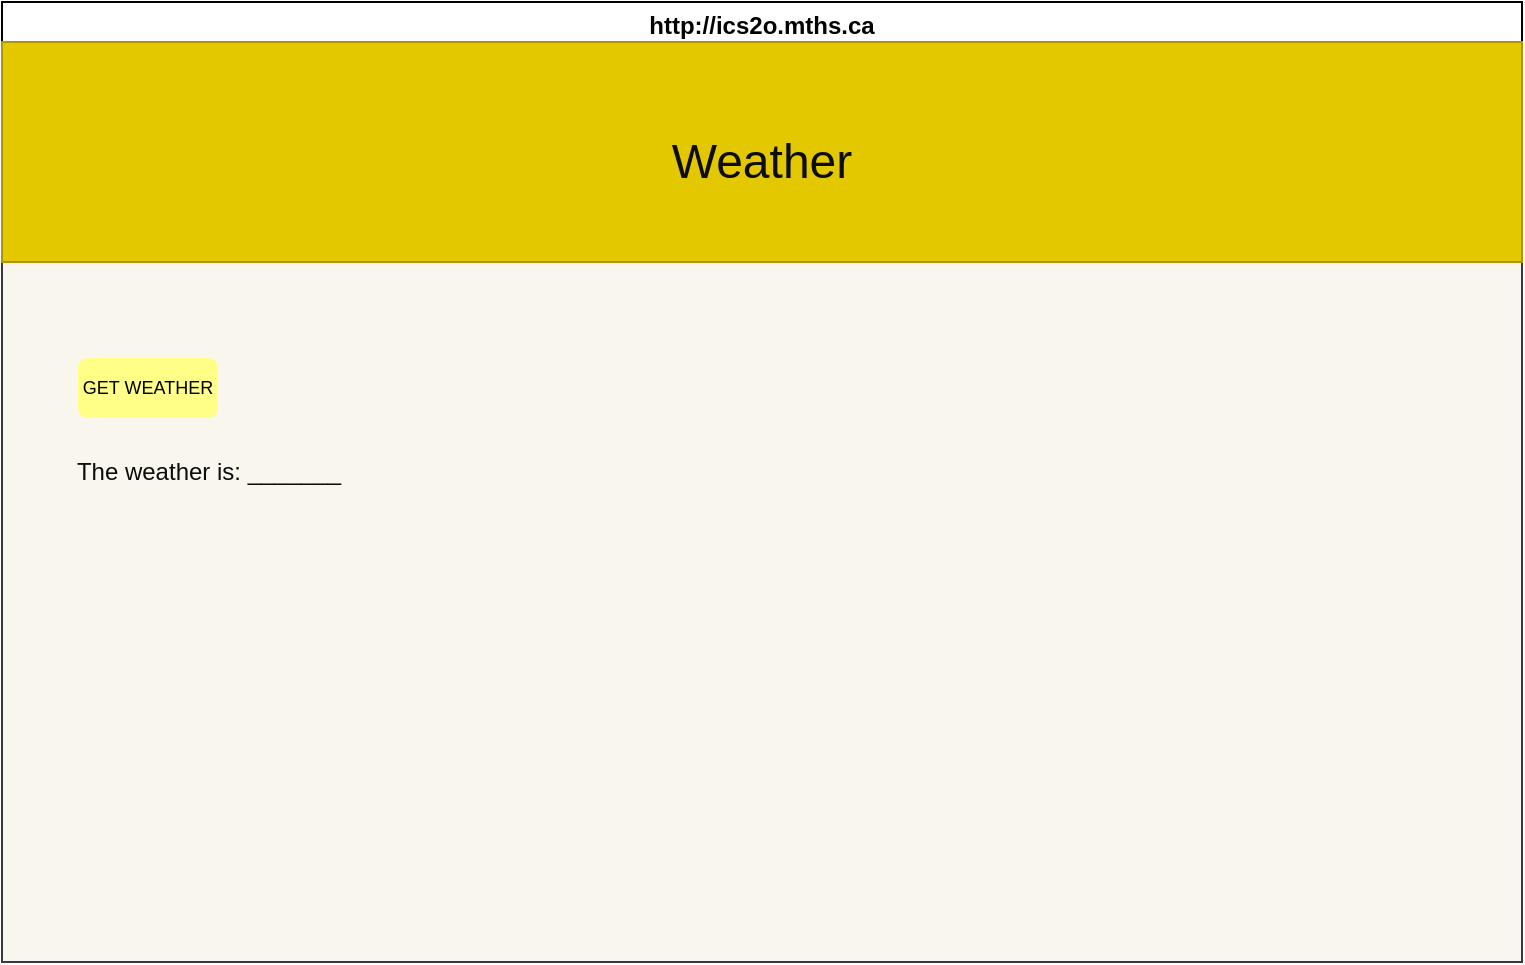 <mxfile>
    <diagram id="HIP3nbAZw_EuaXWnEj3U" name="Page-1">
        <mxGraphModel dx="1404" dy="422" grid="1" gridSize="10" guides="1" tooltips="1" connect="1" arrows="1" fold="1" page="1" pageScale="1" pageWidth="850" pageHeight="1100" math="0" shadow="0">
            <root>
                <mxCell id="0"/>
                <mxCell id="1" parent="0"/>
                <mxCell id="7" value="http://ics2o.mths.ca" style="swimlane;whiteSpace=wrap;html=1;" vertex="1" parent="1">
                    <mxGeometry x="60" y="60" width="760" height="480" as="geometry"/>
                </mxCell>
                <mxCell id="8" value="" style="rounded=0;whiteSpace=wrap;html=1;fillColor=#f9f7ed;strokeColor=#36393d;fontSize=9;" vertex="1" parent="7">
                    <mxGeometry y="130" width="760" height="350" as="geometry"/>
                </mxCell>
                <mxCell id="11" value="" style="whiteSpace=wrap;html=1;fillColor=#e3c800;fontColor=#000000;strokeColor=#B09500;" vertex="1" parent="7">
                    <mxGeometry y="20" width="760" height="110" as="geometry"/>
                </mxCell>
                <mxCell id="12" value="GET WEATHER" style="rounded=1;whiteSpace=wrap;html=1;fillColor=#ffff88;strokeColor=none;fontSize=9;" vertex="1" parent="7">
                    <mxGeometry x="38" y="178" width="70" height="30" as="geometry"/>
                </mxCell>
                <mxCell id="14" value="The weather is: _______" style="text;html=1;strokeColor=none;fillColor=none;align=center;verticalAlign=middle;whiteSpace=wrap;rounded=0;fontColor=#0D0D0D;" vertex="1" parent="7">
                    <mxGeometry x="21" y="220" width="165" height="30" as="geometry"/>
                </mxCell>
                <mxCell id="21" value="" style="shape=image;verticalLabelPosition=bottom;labelBackgroundColor=default;verticalAlign=top;aspect=fixed;imageAspect=0;image=http://openweathermap.org/img/wn/01d@2x.png;" vertex="1" parent="7">
                    <mxGeometry x="520" y="90" width="230" height="230" as="geometry"/>
                </mxCell>
                <mxCell id="19" value="&lt;h1&gt;&lt;font color=&quot;#0d0d0d&quot;&gt;&lt;span style=&quot;font-weight: 400;&quot;&gt;Weather&lt;/span&gt;&lt;/font&gt;&lt;/h1&gt;" style="text;html=1;strokeColor=none;fillColor=none;align=center;verticalAlign=middle;whiteSpace=wrap;rounded=0;" vertex="1" parent="1">
                    <mxGeometry x="220" y="80" width="440" height="120" as="geometry"/>
                </mxCell>
            </root>
        </mxGraphModel>
    </diagram>
</mxfile>